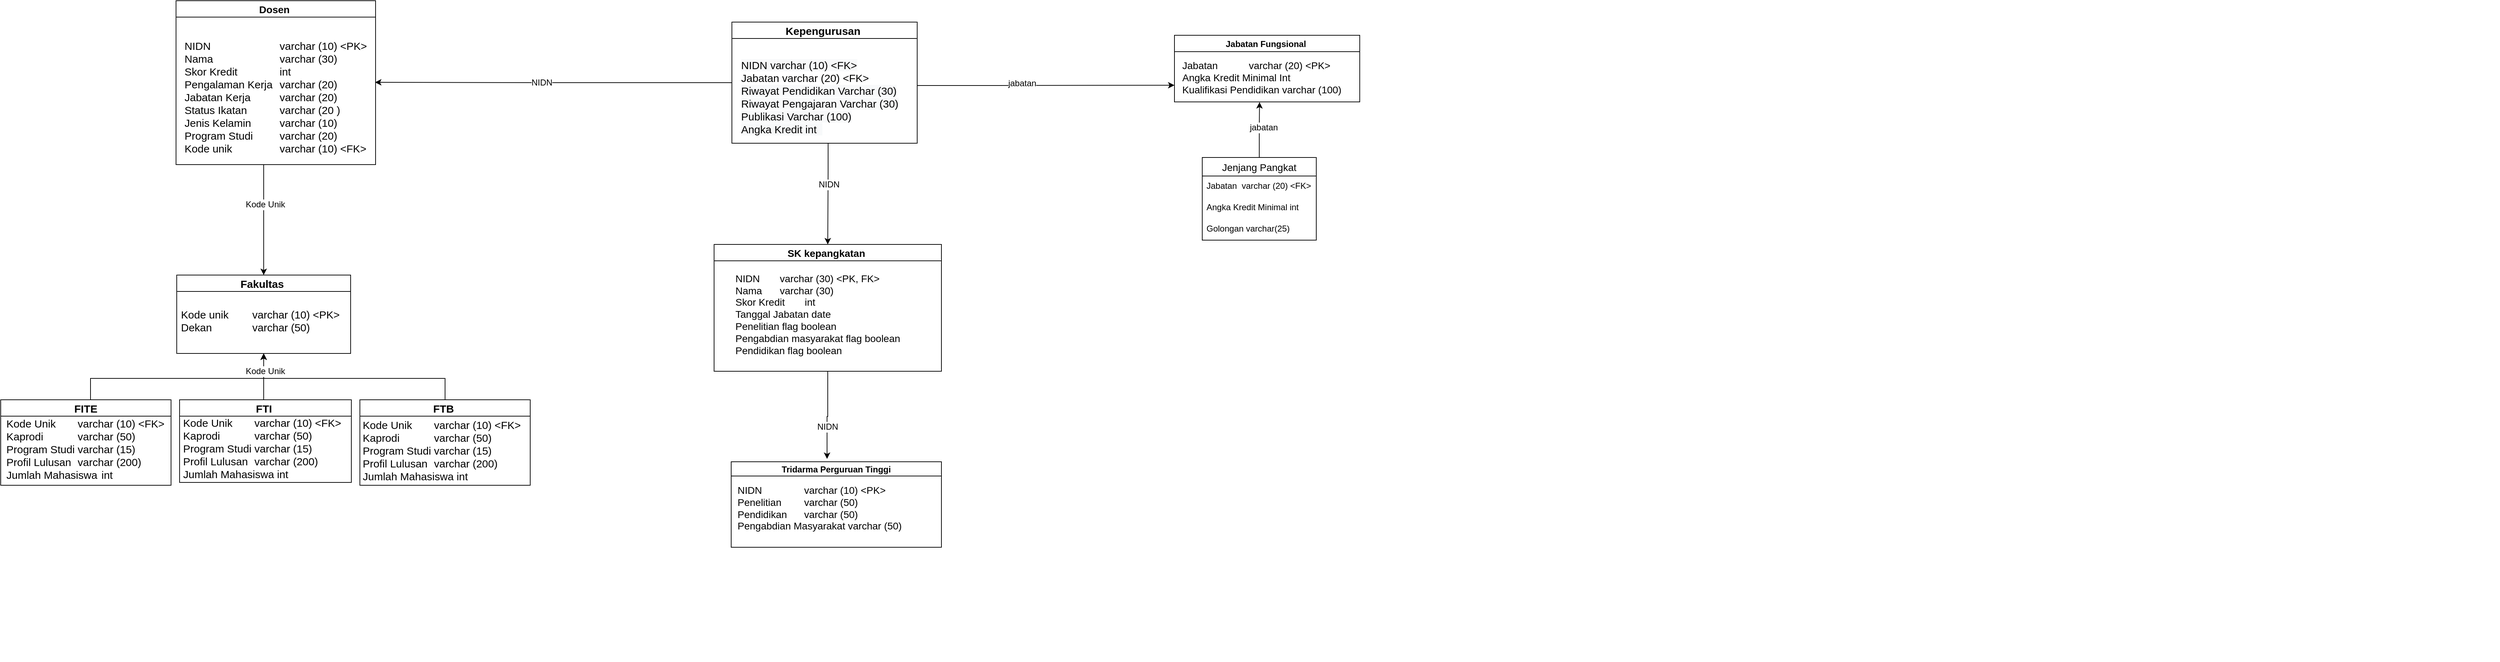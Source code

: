 <mxfile compressed="true" version="15.9.1" type="device"><diagram id="WxN9pqf1uaLF_SFMnbDk" name="Page-1"><mxGraphModel dx="1696" dy="464" grid="1" gridSize="10" guides="1" tooltips="1" connect="1" arrows="1" fold="1" page="1" pageScale="1" pageWidth="827" pageHeight="1169" math="0" shadow="0"><root><mxCell id="0"/><mxCell id="1" parent="0"/><mxCell id="kIo1bwZ6s0sgGR0Ow8Ok-34" style="edgeStyle=orthogonalEdgeStyle;rounded=0;orthogonalLoop=1;jettySize=auto;html=1;fontSize=12;endArrow=classic;endFill=1;" edge="1" parent="1" source="7sz2tvzgTtT9uioKqJn0-26" target="7sz2tvzgTtT9uioKqJn0-29"><mxGeometry relative="1" as="geometry"><Array as="points"><mxPoint x="123" y="380"/><mxPoint x="123" y="380"/></Array></mxGeometry></mxCell><mxCell id="kIo1bwZ6s0sgGR0Ow8Ok-35" value="Kode Unik" style="edgeLabel;html=1;align=center;verticalAlign=middle;resizable=0;points=[];fontSize=12;" vertex="1" connectable="0" parent="kIo1bwZ6s0sgGR0Ow8Ok-34"><mxGeometry x="-0.265" y="2" relative="1" as="geometry"><mxPoint y="-1" as="offset"/></mxGeometry></mxCell><mxCell id="7sz2tvzgTtT9uioKqJn0-26" value="Dosen " style="swimlane;fontSize=14;" parent="1" vertex="1"><mxGeometry y="110" width="280" height="230" as="geometry"/></mxCell><mxCell id="7sz2tvzgTtT9uioKqJn0-27" value="&lt;font style=&quot;font-size: 15px&quot;&gt;NIDN &lt;span style=&quot;white-space: pre&quot;&gt;&#9;&lt;span style=&quot;white-space: pre&quot;&gt;&#9;&lt;span style=&quot;white-space: pre&quot;&gt;&#9;&lt;/span&gt;&lt;/span&gt;&lt;/span&gt;varchar (10) &amp;lt;PK&amp;gt;&lt;br&gt;Nama &lt;span style=&quot;white-space: pre&quot;&gt;&#9;&lt;span style=&quot;white-space: pre&quot;&gt;&#9;&lt;span style=&quot;white-space: pre&quot;&gt;&#9;&lt;/span&gt;&lt;/span&gt;&lt;/span&gt;varchar (30)&amp;nbsp;&lt;br&gt;Skor Kredit &lt;span style=&quot;white-space: pre&quot;&gt;&#9;&lt;span style=&quot;white-space: pre&quot;&gt;&#9;&lt;/span&gt;&lt;/span&gt;int&amp;nbsp;&lt;br&gt;Pengalaman Kerja &lt;span style=&quot;white-space: pre&quot;&gt;&#9;&lt;/span&gt;varchar (20)&lt;br&gt;Jabatan Kerja &lt;span style=&quot;white-space: pre&quot;&gt;&#9;&lt;span style=&quot;white-space: pre&quot;&gt;&#9;&lt;/span&gt;&lt;/span&gt;varchar (20)&lt;br&gt;Status Ikatan &lt;span style=&quot;white-space: pre&quot;&gt;&#9;&lt;/span&gt;&lt;span style=&quot;white-space: pre&quot;&gt;&#9;&lt;/span&gt;varchar (20 )&lt;br&gt;Jenis Kelamin &lt;span style=&quot;white-space: pre&quot;&gt;&#9;&lt;span style=&quot;white-space: pre&quot;&gt;&#9;&lt;/span&gt;&lt;/span&gt;varchar (10)&lt;br&gt;Program Studi &lt;span style=&quot;white-space: pre&quot;&gt;&#9;&lt;/span&gt;varchar (20)&amp;nbsp;&lt;br&gt;Kode unik &lt;span style=&quot;white-space: pre&quot;&gt;&#9;&lt;/span&gt;&lt;span style=&quot;white-space: pre&quot;&gt;&#9;&lt;/span&gt;varchar (10) &amp;lt;FK&amp;gt;&lt;/font&gt;" style="text;html=1;align=left;verticalAlign=middle;resizable=0;points=[];autosize=1;strokeColor=none;fillColor=none;fontSize=14;" parent="7sz2tvzgTtT9uioKqJn0-26" vertex="1"><mxGeometry x="10" y="55" width="270" height="160" as="geometry"/></mxCell><mxCell id="7sz2tvzgTtT9uioKqJn0-29" value="Fakultas " style="swimlane;fontSize=15;" parent="1" vertex="1"><mxGeometry x="1" y="495" width="244" height="110" as="geometry"/></mxCell><mxCell id="7sz2tvzgTtT9uioKqJn0-31" value="&lt;div&gt;&lt;font style=&quot;font-size: 15px&quot;&gt;&lt;br&gt;&lt;/font&gt;&lt;/div&gt;&lt;font style=&quot;font-size: 15px&quot;&gt;Kode unik &lt;span style=&quot;white-space: pre&quot;&gt;&#9;&lt;/span&gt;varchar (10) &amp;lt;PK&amp;gt;&lt;br&gt;Dekan &lt;span style=&quot;white-space: pre&quot;&gt;&#9;&lt;/span&gt;&lt;span style=&quot;white-space: pre&quot;&gt;&#9;&lt;/span&gt;varchar (50)&lt;/font&gt;" style="text;html=1;align=left;verticalAlign=middle;resizable=0;points=[];autosize=1;strokeColor=none;fillColor=none;fontSize=15;" parent="7sz2tvzgTtT9uioKqJn0-29" vertex="1"><mxGeometry x="4" y="25" width="240" height="60" as="geometry"/></mxCell><mxCell id="7sz2tvzgTtT9uioKqJn0-30" value="&lt;span style=&quot;color: rgba(0 , 0 , 0 , 0) ; font-family: monospace ; font-size: 0px&quot;&gt;%3CmxGraphModel%3E%3Croot%3E%3CmxCell%20id%3D%220%22%2F%3E%3CmxCell%20id%3D%221%22%20parent%3D%220%22%2F%3E%3CmxCell%20id%3D%222%22%20value%3D%22Dosen%C2%A0%22%20style%3D%22swimlane%3BfontSize%3D14%3B%22%20vertex%3D%221%22%20parent%3D%221%22%3E%3CmxGeometry%20x%3D%22330%22%20y%3D%2290%22%20width%3D%22260%22%20height%3D%22270%22%20as%3D%22geometry%22%2F%3E%3C%2FmxCell%3E%3CmxCell%20id%3D%223%22%20value%3D%22%26lt%3Bfont%20style%3D%26quot%3Bfont-size%3A%2015px%26quot%3B%26gt%3B%26lt%3Bbr%26gt%3BNIDN%20varchar%20(10)%20%26amp%3Blt%3BPK%26amp%3Bgt%3B%26lt%3Bbr%26gt%3BNama%20Varchar%20(30)%26amp%3Bnbsp%3B%26lt%3Bbr%26gt%3BSkor%20Kredit%20int%26amp%3Bnbsp%3B%26lt%3Bbr%26gt%3BPengalaman%20Kerja%20Varchar%20(20)%26lt%3Bbr%26gt%3BJabatan%20Kerja%20Varchar%20(20)%26lt%3Bbr%26gt%3BStatus%20Ikatan%20Varchar%20(20%20)%26lt%3Bbr%26gt%3Bjenis%20Kelamin%20Varchar%20(10)%26lt%3Bbr%26gt%3BProgram%20Studi%20Varchar%20(20)%26lt%3Bbr%26gt%3BKode%20unik%20Varchar%20(20%20)%26amp%3Bnbsp%3B%26lt%3Bbr%26gt%3BKode%20unik%20Varchar%20(10)%20%26amp%3Blt%3BFK%26amp%3Bgt%3B%26lt%3B%2Ffont%26gt%3B%22%20style%3D%22text%3Bhtml%3D1%3Balign%3Dleft%3BverticalAlign%3Dmiddle%3Bresizable%3D0%3Bpoints%3D%5B%5D%3Bautosize%3D1%3BstrokeColor%3Dnone%3BfillColor%3Dnone%3BfontSize%3D14%3B%22%20vertex%3D%221%22%20parent%3D%222%22%3E%3CmxGeometry%20y%3D%2235%22%20width%3D%22230%22%20height%3D%22200%22%20as%3D%22geometry%22%2F%3E%3C%2FmxCell%3E%3C%2Froot%3E%3C%2FmxGraphModel%3E&lt;/span&gt;" style="text;html=1;align=center;verticalAlign=middle;resizable=0;points=[];autosize=1;strokeColor=none;fillColor=none;fontSize=15;" parent="1" vertex="1"><mxGeometry x="420" y="465" width="20" height="30" as="geometry"/></mxCell><mxCell id="kIo1bwZ6s0sgGR0Ow8Ok-18" style="edgeStyle=orthogonalEdgeStyle;rounded=0;orthogonalLoop=1;jettySize=auto;html=1;entryX=0.5;entryY=1;entryDx=0;entryDy=0;fontSize=12;endArrow=classic;endFill=1;" edge="1" parent="1" source="7sz2tvzgTtT9uioKqJn0-32" target="7sz2tvzgTtT9uioKqJn0-29"><mxGeometry relative="1" as="geometry"><Array as="points"><mxPoint x="-120" y="640"/><mxPoint x="123" y="640"/></Array></mxGeometry></mxCell><mxCell id="7sz2tvzgTtT9uioKqJn0-32" value="FITE" style="swimlane;fontSize=15;align=center;" parent="1" vertex="1"><mxGeometry x="-246" y="670" width="239" height="120" as="geometry"/></mxCell><mxCell id="7sz2tvzgTtT9uioKqJn0-33" value="Kode Unik &lt;span style=&quot;white-space: pre&quot;&gt;&#9;&lt;/span&gt;varchar (10) &amp;lt;FK&amp;gt;&lt;br&gt;Kaprodi&lt;span style=&quot;white-space: pre&quot;&gt;&#9;&lt;/span&gt;&lt;span style=&quot;white-space: pre&quot;&gt;&#9;&lt;/span&gt;varchar (50)&lt;br&gt;Program Studi varchar (15)&lt;br&gt;Profil Lulusan &lt;span style=&quot;white-space: pre&quot;&gt;&#9;&lt;/span&gt;varchar (200)&lt;br&gt;Jumlah Mahasiswa&lt;span style=&quot;white-space: pre&quot;&gt;&#9;&lt;/span&gt;int&lt;br&gt;" style="text;html=1;align=left;verticalAlign=middle;resizable=0;points=[];autosize=1;strokeColor=none;fillColor=none;fontSize=15;" parent="7sz2tvzgTtT9uioKqJn0-32" vertex="1"><mxGeometry x="6" y="19" width="240" height="100" as="geometry"/></mxCell><mxCell id="kIo1bwZ6s0sgGR0Ow8Ok-23" style="edgeStyle=orthogonalEdgeStyle;rounded=0;orthogonalLoop=1;jettySize=auto;html=1;entryX=0.5;entryY=1;entryDx=0;entryDy=0;fontSize=12;endArrow=classic;endFill=1;" edge="1" parent="1" source="7sz2tvzgTtT9uioKqJn0-34" target="7sz2tvzgTtT9uioKqJn0-29"><mxGeometry relative="1" as="geometry"><Array as="points"><mxPoint x="377" y="640"/><mxPoint x="123" y="640"/></Array></mxGeometry></mxCell><mxCell id="7sz2tvzgTtT9uioKqJn0-34" value="FTB " style="swimlane;fontSize=15;startSize=23;" parent="1" vertex="1"><mxGeometry x="258" y="670" width="239" height="120" as="geometry"/></mxCell><mxCell id="cdxBrSbb8XlcQPANSJGx-39" value="Kode Unik &lt;span style=&quot;white-space: pre&quot;&gt;&#9;&lt;/span&gt;varchar (10) &amp;lt;FK&amp;gt;&lt;br&gt;Kaprodi&lt;span style=&quot;white-space: pre&quot;&gt;&#9;&lt;/span&gt;&lt;span style=&quot;white-space: pre&quot;&gt;&#9;&lt;/span&gt;varchar (50)&lt;br&gt;Program Studi varchar (15)&lt;br&gt;Profil Lulusan &lt;span style=&quot;white-space: pre&quot;&gt;&#9;&lt;/span&gt;varchar (200)&lt;br&gt;Jumlah Mahasiswa int&amp;nbsp;" style="text;html=1;align=left;verticalAlign=middle;resizable=0;points=[];autosize=1;strokeColor=none;fillColor=none;fontSize=15;" parent="7sz2tvzgTtT9uioKqJn0-34" vertex="1"><mxGeometry x="2" y="21" width="240" height="100" as="geometry"/></mxCell><mxCell id="kIo1bwZ6s0sgGR0Ow8Ok-22" style="edgeStyle=orthogonalEdgeStyle;rounded=0;orthogonalLoop=1;jettySize=auto;html=1;entryX=0.5;entryY=1;entryDx=0;entryDy=0;fontSize=12;endArrow=classic;endFill=1;" edge="1" parent="1" source="7sz2tvzgTtT9uioKqJn0-36" target="7sz2tvzgTtT9uioKqJn0-29"><mxGeometry relative="1" as="geometry"><Array as="points"><mxPoint x="123" y="660"/><mxPoint x="123" y="660"/></Array></mxGeometry></mxCell><mxCell id="kIo1bwZ6s0sgGR0Ow8Ok-24" value="Kode Unik" style="edgeLabel;html=1;align=center;verticalAlign=middle;resizable=0;points=[];fontSize=12;" vertex="1" connectable="0" parent="kIo1bwZ6s0sgGR0Ow8Ok-22"><mxGeometry x="0.249" y="-2" relative="1" as="geometry"><mxPoint as="offset"/></mxGeometry></mxCell><mxCell id="7sz2tvzgTtT9uioKqJn0-36" value="FTI " style="swimlane;fontSize=15;" parent="1" vertex="1"><mxGeometry x="5" y="670" width="241" height="116" as="geometry"/></mxCell><mxCell id="7sz2tvzgTtT9uioKqJn0-37" value="Kode Unik &lt;span style=&quot;white-space: pre&quot;&gt;&#9;&lt;/span&gt;varchar (10) &amp;lt;FK&amp;gt;&lt;br&gt;Kaprodi&lt;span style=&quot;white-space: pre&quot;&gt;&#9;&lt;/span&gt;&lt;span style=&quot;white-space: pre&quot;&gt;&#9;&lt;/span&gt;varchar (50)&lt;br&gt;Program Studi varchar (15)&lt;br&gt;Profil Lulusan &lt;span style=&quot;white-space: pre&quot;&gt;&#9;&lt;/span&gt;varchar (200)&lt;br&gt;Jumlah Mahasiswa int&amp;nbsp;" style="text;html=1;align=left;verticalAlign=middle;resizable=0;points=[];autosize=1;strokeColor=none;fillColor=none;fontSize=15;" parent="7sz2tvzgTtT9uioKqJn0-36" vertex="1"><mxGeometry x="3" y="18" width="240" height="100" as="geometry"/></mxCell><mxCell id="kIo1bwZ6s0sgGR0Ow8Ok-31" style="edgeStyle=orthogonalEdgeStyle;rounded=0;orthogonalLoop=1;jettySize=auto;html=1;entryX=0.997;entryY=0.372;entryDx=0;entryDy=0;entryPerimeter=0;fontSize=12;endArrow=classic;endFill=1;" edge="1" parent="1" source="cdxBrSbb8XlcQPANSJGx-55" target="7sz2tvzgTtT9uioKqJn0-27"><mxGeometry relative="1" as="geometry"/></mxCell><mxCell id="kIo1bwZ6s0sgGR0Ow8Ok-32" value="NIDN" style="edgeLabel;html=1;align=center;verticalAlign=middle;resizable=0;points=[];fontSize=12;" vertex="1" connectable="0" parent="kIo1bwZ6s0sgGR0Ow8Ok-31"><mxGeometry x="0.068" relative="1" as="geometry"><mxPoint as="offset"/></mxGeometry></mxCell><mxCell id="kIo1bwZ6s0sgGR0Ow8Ok-39" style="edgeStyle=orthogonalEdgeStyle;rounded=0;orthogonalLoop=1;jettySize=auto;html=1;entryX=0;entryY=0.75;entryDx=0;entryDy=0;fontSize=12;endArrow=classic;endFill=1;" edge="1" parent="1" source="cdxBrSbb8XlcQPANSJGx-55" target="qwVyggJixaNvezThLeKD-3"><mxGeometry relative="1" as="geometry"><Array as="points"><mxPoint x="1140" y="229"/><mxPoint x="1140" y="229"/></Array></mxGeometry></mxCell><mxCell id="kIo1bwZ6s0sgGR0Ow8Ok-40" value="jabatan" style="edgeLabel;html=1;align=center;verticalAlign=middle;resizable=0;points=[];fontSize=12;" vertex="1" connectable="0" parent="kIo1bwZ6s0sgGR0Ow8Ok-39"><mxGeometry x="-0.186" y="3" relative="1" as="geometry"><mxPoint as="offset"/></mxGeometry></mxCell><mxCell id="kIo1bwZ6s0sgGR0Ow8Ok-47" style="edgeStyle=orthogonalEdgeStyle;rounded=0;orthogonalLoop=1;jettySize=auto;html=1;entryX=0.5;entryY=0;entryDx=0;entryDy=0;fontSize=12;endArrow=classic;endFill=1;" edge="1" parent="1" source="cdxBrSbb8XlcQPANSJGx-55" target="qwVyggJixaNvezThLeKD-6"><mxGeometry relative="1" as="geometry"><Array as="points"><mxPoint x="915" y="350"/><mxPoint x="915" y="350"/></Array></mxGeometry></mxCell><mxCell id="kIo1bwZ6s0sgGR0Ow8Ok-48" value="NIDN" style="edgeLabel;html=1;align=center;verticalAlign=middle;resizable=0;points=[];fontSize=12;" vertex="1" connectable="0" parent="kIo1bwZ6s0sgGR0Ow8Ok-47"><mxGeometry x="-0.185" y="1" relative="1" as="geometry"><mxPoint as="offset"/></mxGeometry></mxCell><mxCell id="cdxBrSbb8XlcQPANSJGx-55" value="Kepengurusan " style="swimlane;fontSize=15;" parent="1" vertex="1"><mxGeometry x="780" y="140" width="260" height="170" as="geometry"/></mxCell><mxCell id="cdxBrSbb8XlcQPANSJGx-56" value="&lt;span style=&quot;color: rgb(0 , 0 , 0) ; font-family: &amp;#34;helvetica&amp;#34; ; font-size: 15px ; font-style: normal ; font-weight: 400 ; letter-spacing: normal ; text-align: left ; text-indent: 0px ; text-transform: none ; word-spacing: 0px ; background-color: rgb(248 , 249 , 250) ; display: inline ; float: none&quot;&gt;NIDN varchar (10) &amp;lt;FK&amp;gt;&lt;br&gt;&lt;/span&gt;Jabatan varchar (20) &amp;lt;FK&amp;gt;&lt;br style=&quot;color: rgb(0 , 0 , 0) ; font-family: &amp;#34;helvetica&amp;#34; ; font-size: 15px ; font-style: normal ; font-weight: 400 ; letter-spacing: normal ; text-align: left ; text-indent: 0px ; text-transform: none ; word-spacing: 0px ; background-color: rgb(248 , 249 , 250)&quot;&gt;&lt;span style=&quot;color: rgb(0 , 0 , 0) ; font-family: &amp;#34;helvetica&amp;#34; ; font-size: 15px ; font-style: normal ; font-weight: 400 ; letter-spacing: normal ; text-align: left ; text-indent: 0px ; text-transform: none ; word-spacing: 0px ; background-color: rgb(248 , 249 , 250) ; display: inline ; float: none&quot;&gt;Riwayat Pendidikan Varchar (30)&lt;/span&gt;&lt;br style=&quot;color: rgb(0 , 0 , 0) ; font-family: &amp;#34;helvetica&amp;#34; ; font-size: 15px ; font-style: normal ; font-weight: 400 ; letter-spacing: normal ; text-align: left ; text-indent: 0px ; text-transform: none ; word-spacing: 0px ; background-color: rgb(248 , 249 , 250)&quot;&gt;&lt;span style=&quot;color: rgb(0 , 0 , 0) ; font-family: &amp;#34;helvetica&amp;#34; ; font-size: 15px ; font-style: normal ; font-weight: 400 ; letter-spacing: normal ; text-align: left ; text-indent: 0px ; text-transform: none ; word-spacing: 0px ; background-color: rgb(248 , 249 , 250) ; display: inline ; float: none&quot;&gt;Riwayat Pengajaran Varchar (30)&lt;/span&gt;&lt;br style=&quot;color: rgb(0 , 0 , 0) ; font-family: &amp;#34;helvetica&amp;#34; ; font-size: 15px ; font-style: normal ; font-weight: 400 ; letter-spacing: normal ; text-align: left ; text-indent: 0px ; text-transform: none ; word-spacing: 0px ; background-color: rgb(248 , 249 , 250)&quot;&gt;&lt;span style=&quot;color: rgb(0 , 0 , 0) ; font-family: &amp;#34;helvetica&amp;#34; ; font-size: 15px ; font-style: normal ; font-weight: 400 ; letter-spacing: normal ; text-align: left ; text-indent: 0px ; text-transform: none ; word-spacing: 0px ; background-color: rgb(248 , 249 , 250) ; display: inline ; float: none&quot;&gt;Publikasi Varchar (100)&lt;/span&gt;&lt;br style=&quot;color: rgb(0 , 0 , 0) ; font-family: &amp;#34;helvetica&amp;#34; ; font-size: 15px ; font-style: normal ; font-weight: 400 ; letter-spacing: normal ; text-align: left ; text-indent: 0px ; text-transform: none ; word-spacing: 0px ; background-color: rgb(248 , 249 , 250)&quot;&gt;&lt;span style=&quot;color: rgb(0 , 0 , 0) ; font-family: &amp;#34;helvetica&amp;#34; ; font-size: 15px ; font-style: normal ; font-weight: 400 ; letter-spacing: normal ; text-align: left ; text-indent: 0px ; text-transform: none ; word-spacing: 0px ; background-color: rgb(248 , 249 , 250) ; display: inline ; float: none&quot;&gt;Angka Kredit int&amp;nbsp;&amp;nbsp;&lt;/span&gt;" style="text;whiteSpace=wrap;html=1;fontSize=15;" parent="cdxBrSbb8XlcQPANSJGx-55" vertex="1"><mxGeometry x="11" y="45" width="235" height="110" as="geometry"/></mxCell><mxCell id="cdxBrSbb8XlcQPANSJGx-120" value="" style="group" parent="1" vertex="1" connectable="0"><mxGeometry x="1050" y="452" width="2210" height="255" as="geometry"/></mxCell><mxCell id="cdxBrSbb8XlcQPANSJGx-119" value="" style="group" parent="cdxBrSbb8XlcQPANSJGx-120" vertex="1" connectable="0"><mxGeometry x="10" y="-340" width="2110" height="610" as="geometry"/></mxCell><mxCell id="qwVyggJixaNvezThLeKD-3" value="Jabatan Fungsional " style="swimlane;startSize=23;" parent="cdxBrSbb8XlcQPANSJGx-119" vertex="1"><mxGeometry x="341" y="46.5" width="260" height="93.5" as="geometry"/></mxCell><mxCell id="qwVyggJixaNvezThLeKD-5" value="Jabatan&amp;nbsp;&lt;span style=&quot;white-space: pre&quot;&gt;&#9;&lt;/span&gt;&lt;span style=&quot;white-space: pre&quot;&gt;&#9;&lt;/span&gt;varchar (20) &amp;lt;PK&amp;gt;&lt;br style=&quot;font-size: 14px&quot;&gt;Angka Kredit Minimal Int&amp;nbsp;&lt;br style=&quot;font-size: 14px&quot;&gt;Kualifikasi Pendidikan varchar (100)" style="text;html=1;align=left;verticalAlign=middle;resizable=0;points=[];autosize=1;strokeColor=none;fillColor=none;fontSize=14;" parent="qwVyggJixaNvezThLeKD-3" vertex="1"><mxGeometry x="9" y="29" width="240" height="60" as="geometry"/></mxCell><mxCell id="kIo1bwZ6s0sgGR0Ow8Ok-41" style="edgeStyle=orthogonalEdgeStyle;rounded=0;orthogonalLoop=1;jettySize=auto;html=1;entryX=0.46;entryY=1.08;entryDx=0;entryDy=0;entryPerimeter=0;fontSize=12;endArrow=classic;endFill=1;" edge="1" parent="cdxBrSbb8XlcQPANSJGx-119" source="kIo1bwZ6s0sgGR0Ow8Ok-13" target="qwVyggJixaNvezThLeKD-5"><mxGeometry relative="1" as="geometry"/></mxCell><mxCell id="kIo1bwZ6s0sgGR0Ow8Ok-42" value="jabatan" style="edgeLabel;html=1;align=center;verticalAlign=middle;resizable=0;points=[];fontSize=12;" vertex="1" connectable="0" parent="kIo1bwZ6s0sgGR0Ow8Ok-41"><mxGeometry x="0.066" y="-2" relative="1" as="geometry"><mxPoint x="3" y="-1" as="offset"/></mxGeometry></mxCell><mxCell id="kIo1bwZ6s0sgGR0Ow8Ok-13" value="Jenjang Pangkat" style="swimlane;fontStyle=0;childLayout=stackLayout;horizontal=1;startSize=26;horizontalStack=0;resizeParent=1;resizeParentMax=0;resizeLast=0;collapsible=1;marginBottom=0;align=center;fontSize=14;" vertex="1" parent="cdxBrSbb8XlcQPANSJGx-119"><mxGeometry x="380" y="218" width="160" height="116" as="geometry"/></mxCell><mxCell id="kIo1bwZ6s0sgGR0Ow8Ok-14" value="Jabatan  varchar (20) &lt;FK&gt;" style="text;strokeColor=none;fillColor=none;spacingLeft=4;spacingRight=4;overflow=hidden;rotatable=0;points=[[0,0.5],[1,0.5]];portConstraint=eastwest;fontSize=12;" vertex="1" parent="kIo1bwZ6s0sgGR0Ow8Ok-13"><mxGeometry y="26" width="160" height="30" as="geometry"/></mxCell><mxCell id="kIo1bwZ6s0sgGR0Ow8Ok-15" value="Angka Kredit Minimal int" style="text;strokeColor=none;fillColor=none;spacingLeft=4;spacingRight=4;overflow=hidden;rotatable=0;points=[[0,0.5],[1,0.5]];portConstraint=eastwest;fontSize=12;" vertex="1" parent="kIo1bwZ6s0sgGR0Ow8Ok-13"><mxGeometry y="56" width="160" height="30" as="geometry"/></mxCell><mxCell id="kIo1bwZ6s0sgGR0Ow8Ok-16" value="Golongan varchar(25)" style="text;strokeColor=none;fillColor=none;spacingLeft=4;spacingRight=4;overflow=hidden;rotatable=0;points=[[0,0.5],[1,0.5]];portConstraint=eastwest;fontSize=12;" vertex="1" parent="kIo1bwZ6s0sgGR0Ow8Ok-13"><mxGeometry y="86" width="160" height="30" as="geometry"/></mxCell><mxCell id="cdxBrSbb8XlcQPANSJGx-131" value="" style="group" parent="1" vertex="1" connectable="0"><mxGeometry x="564" y="757" width="760" height="280" as="geometry"/></mxCell><mxCell id="cdxBrSbb8XlcQPANSJGx-11" value="Tridarma Perguruan Tinggi" style="swimlane;startSize=20;" parent="cdxBrSbb8XlcQPANSJGx-131" vertex="1"><mxGeometry x="215" width="295" height="120" as="geometry"/></mxCell><mxCell id="cdxBrSbb8XlcQPANSJGx-12" value="NIDN&lt;span style=&quot;white-space: pre&quot;&gt;&#9;&lt;/span&gt;&lt;span style=&quot;white-space: pre&quot;&gt;&#9;&lt;/span&gt;varchar (10) &amp;lt;PK&amp;gt;&lt;br&gt;Penelitian&lt;span style=&quot;white-space: pre&quot;&gt;&#9;&lt;/span&gt;varchar (50)&lt;br&gt;Pendidikan&lt;span style=&quot;white-space: pre&quot;&gt;&#9;&lt;/span&gt;varchar (50)&lt;br&gt;Pengabdian Masyarakat varchar (50)&amp;nbsp;" style="text;html=1;align=left;verticalAlign=middle;resizable=0;points=[];autosize=1;strokeColor=none;fillColor=none;fontSize=14;" parent="cdxBrSbb8XlcQPANSJGx-11" vertex="1"><mxGeometry x="7" y="30" width="250" height="70" as="geometry"/></mxCell><mxCell id="kIo1bwZ6s0sgGR0Ow8Ok-45" style="edgeStyle=orthogonalEdgeStyle;rounded=0;orthogonalLoop=1;jettySize=auto;html=1;entryX=0.456;entryY=-0.033;entryDx=0;entryDy=0;entryPerimeter=0;fontSize=12;endArrow=classic;endFill=1;" edge="1" parent="1" source="qwVyggJixaNvezThLeKD-6" target="cdxBrSbb8XlcQPANSJGx-11"><mxGeometry relative="1" as="geometry"/></mxCell><mxCell id="kIo1bwZ6s0sgGR0Ow8Ok-46" value="NIDN" style="edgeLabel;html=1;align=center;verticalAlign=middle;resizable=0;points=[];fontSize=12;" vertex="1" connectable="0" parent="kIo1bwZ6s0sgGR0Ow8Ok-45"><mxGeometry x="0.276" relative="1" as="geometry"><mxPoint as="offset"/></mxGeometry></mxCell><mxCell id="qwVyggJixaNvezThLeKD-6" value="SK kepangkatan " style="swimlane;fontSize=14;" parent="1" vertex="1"><mxGeometry x="755" y="452" width="319" height="178" as="geometry"/></mxCell><mxCell id="qwVyggJixaNvezThLeKD-7" value="NIDN&amp;nbsp;&lt;span style=&quot;white-space: pre&quot;&gt;&#9;&lt;/span&gt;varchar (30) &amp;lt;PK, FK&amp;gt;&lt;br&gt;Nama&amp;nbsp;&lt;span style=&quot;white-space: pre&quot;&gt;&#9;&lt;/span&gt;varchar (30)&lt;br&gt;Skor Kredit&lt;span style=&quot;white-space: pre&quot;&gt;&#9;&lt;/span&gt;&amp;nbsp;int&amp;nbsp;&lt;br&gt;Tanggal Jabatan&amp;nbsp;date&lt;br&gt;Penelitian flag boolean&lt;br&gt;Pengabdian masyarakat flag boolean&lt;br&gt;Pendidikan flag boolean" style="text;html=1;align=left;verticalAlign=middle;resizable=0;points=[];autosize=1;strokeColor=none;fillColor=none;fontSize=14;" parent="qwVyggJixaNvezThLeKD-6" vertex="1"><mxGeometry x="28" y="38" width="250" height="120" as="geometry"/></mxCell></root></mxGraphModel></diagram></mxfile>